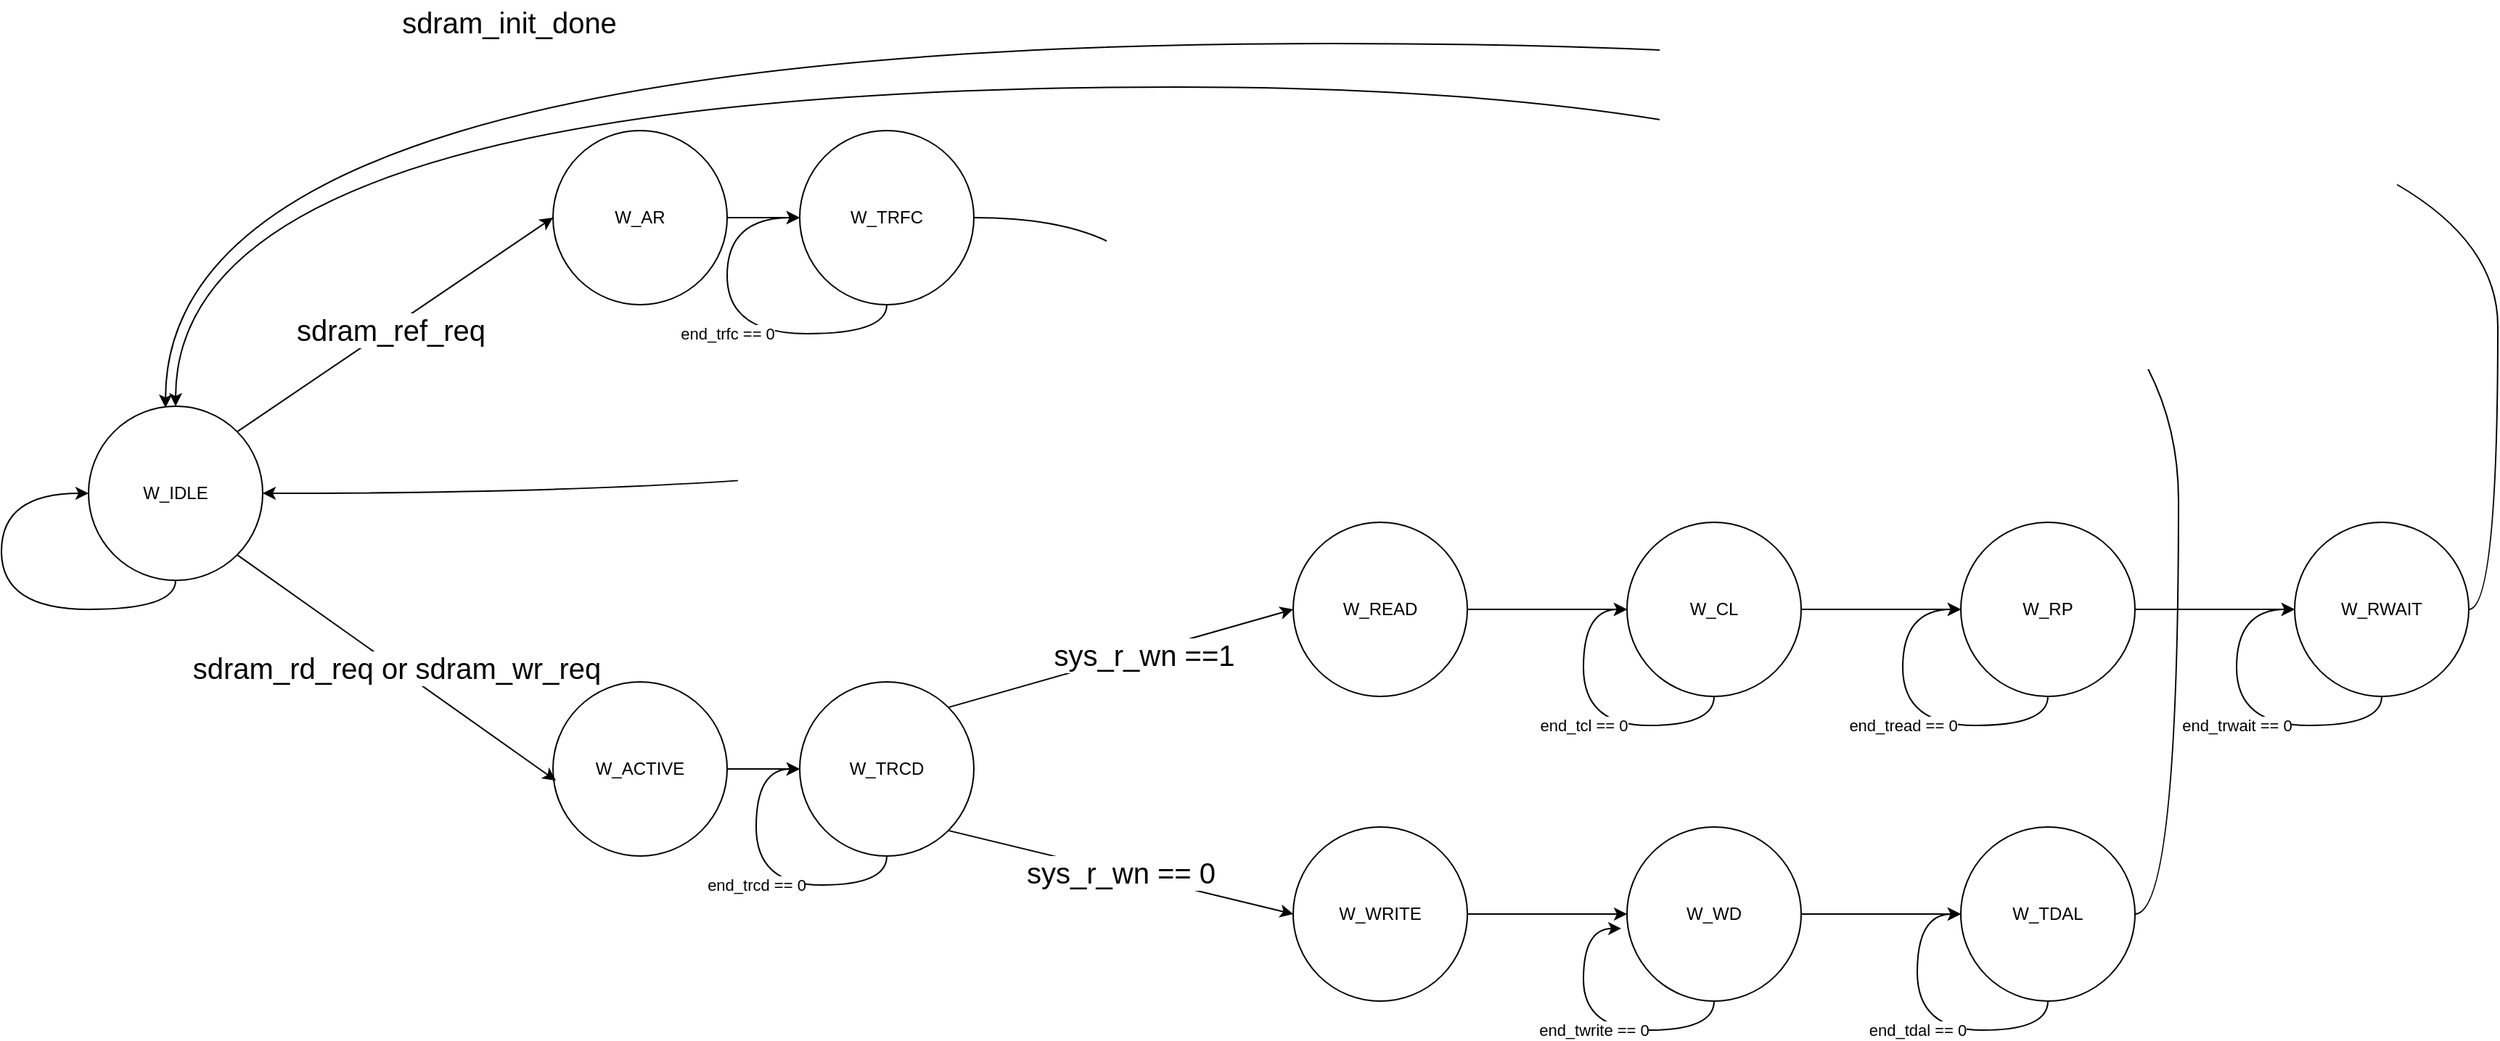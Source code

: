 <mxfile version="22.1.2" type="github">
  <diagram name="Page-1" id="mwbrezi8qCxRVFZS6meD">
    <mxGraphModel dx="1434" dy="746" grid="1" gridSize="10" guides="1" tooltips="1" connect="1" arrows="1" fold="1" page="1" pageScale="1" pageWidth="850" pageHeight="1100" math="0" shadow="0">
      <root>
        <mxCell id="0" />
        <mxCell id="1" parent="0" />
        <mxCell id="TxkGYKrc0bfTCIRN7Eu5-1" value="W_IDLE" style="ellipse;whiteSpace=wrap;html=1;aspect=fixed;" parent="1" vertex="1">
          <mxGeometry x="280" y="290" width="120" height="120" as="geometry" />
        </mxCell>
        <mxCell id="TxkGYKrc0bfTCIRN7Eu5-41" style="edgeStyle=orthogonalEdgeStyle;rounded=0;orthogonalLoop=1;jettySize=auto;html=1;exitX=1;exitY=0.5;exitDx=0;exitDy=0;entryX=0;entryY=0.5;entryDx=0;entryDy=0;" parent="1" source="TxkGYKrc0bfTCIRN7Eu5-2" target="TxkGYKrc0bfTCIRN7Eu5-40" edge="1">
          <mxGeometry relative="1" as="geometry" />
        </mxCell>
        <mxCell id="TxkGYKrc0bfTCIRN7Eu5-2" value="W_AR" style="ellipse;whiteSpace=wrap;html=1;aspect=fixed;" parent="1" vertex="1">
          <mxGeometry x="600" y="100" width="120" height="120" as="geometry" />
        </mxCell>
        <mxCell id="TxkGYKrc0bfTCIRN7Eu5-4" style="rounded=0;orthogonalLoop=1;jettySize=auto;html=1;exitX=1;exitY=0;exitDx=0;exitDy=0;entryX=0;entryY=0.5;entryDx=0;entryDy=0;" parent="1" source="TxkGYKrc0bfTCIRN7Eu5-1" target="TxkGYKrc0bfTCIRN7Eu5-2" edge="1">
          <mxGeometry relative="1" as="geometry" />
        </mxCell>
        <mxCell id="TxkGYKrc0bfTCIRN7Eu5-5" value="&lt;font style=&quot;font-size: 20px;&quot;&gt;sdram_ref_req&lt;/font&gt;" style="edgeLabel;html=1;align=center;verticalAlign=middle;resizable=0;points=[];" parent="TxkGYKrc0bfTCIRN7Eu5-4" vertex="1" connectable="0">
          <mxGeometry x="-0.033" y="-1" relative="1" as="geometry">
            <mxPoint as="offset" />
          </mxGeometry>
        </mxCell>
        <mxCell id="TxkGYKrc0bfTCIRN7Eu5-14" style="edgeStyle=orthogonalEdgeStyle;rounded=0;orthogonalLoop=1;jettySize=auto;html=1;exitX=1;exitY=0.5;exitDx=0;exitDy=0;entryX=0;entryY=0.5;entryDx=0;entryDy=0;" parent="1" source="TxkGYKrc0bfTCIRN7Eu5-6" target="TxkGYKrc0bfTCIRN7Eu5-13" edge="1">
          <mxGeometry relative="1" as="geometry" />
        </mxCell>
        <mxCell id="TxkGYKrc0bfTCIRN7Eu5-6" value="W_ACTIVE" style="ellipse;whiteSpace=wrap;html=1;aspect=fixed;" parent="1" vertex="1">
          <mxGeometry x="600" y="480" width="120" height="120" as="geometry" />
        </mxCell>
        <mxCell id="TxkGYKrc0bfTCIRN7Eu5-7" value="&lt;font style=&quot;font-size: 20px;&quot;&gt;sdram_rd_req or sdram_wr_req&lt;/font&gt;" style="rounded=0;orthogonalLoop=1;jettySize=auto;html=1;exitX=1;exitY=1;exitDx=0;exitDy=0;entryX=0.017;entryY=0.567;entryDx=0;entryDy=0;entryPerimeter=0;" parent="1" source="TxkGYKrc0bfTCIRN7Eu5-1" target="TxkGYKrc0bfTCIRN7Eu5-6" edge="1">
          <mxGeometry relative="1" as="geometry" />
        </mxCell>
        <mxCell id="TxkGYKrc0bfTCIRN7Eu5-8" style="edgeStyle=orthogonalEdgeStyle;rounded=0;orthogonalLoop=1;jettySize=auto;html=1;exitX=0.5;exitY=1;exitDx=0;exitDy=0;entryX=0;entryY=0.5;entryDx=0;entryDy=0;curved=1;" parent="1" source="TxkGYKrc0bfTCIRN7Eu5-1" target="TxkGYKrc0bfTCIRN7Eu5-1" edge="1">
          <mxGeometry relative="1" as="geometry">
            <Array as="points">
              <mxPoint x="340" y="430" />
              <mxPoint x="220" y="430" />
              <mxPoint x="220" y="350" />
            </Array>
          </mxGeometry>
        </mxCell>
        <mxCell id="TxkGYKrc0bfTCIRN7Eu5-9" value="&lt;font style=&quot;font-size: 20px;&quot;&gt;sdram_init_done&lt;/font&gt;" style="text;strokeColor=none;align=center;fillColor=none;html=1;verticalAlign=middle;whiteSpace=wrap;rounded=0;" parent="1" vertex="1">
          <mxGeometry x="540" y="10" width="60" height="30" as="geometry" />
        </mxCell>
        <mxCell id="TxkGYKrc0bfTCIRN7Eu5-18" style="rounded=0;orthogonalLoop=1;jettySize=auto;html=1;exitX=1;exitY=0;exitDx=0;exitDy=0;entryX=0;entryY=0.5;entryDx=0;entryDy=0;" parent="1" source="TxkGYKrc0bfTCIRN7Eu5-13" target="TxkGYKrc0bfTCIRN7Eu5-16" edge="1">
          <mxGeometry relative="1" as="geometry" />
        </mxCell>
        <mxCell id="TxkGYKrc0bfTCIRN7Eu5-20" value="&lt;font style=&quot;font-size: 20px;&quot;&gt;sys_r_wn ==1&lt;/font&gt;" style="edgeLabel;html=1;align=center;verticalAlign=middle;resizable=0;points=[];" parent="TxkGYKrc0bfTCIRN7Eu5-18" vertex="1" connectable="0">
          <mxGeometry x="0.13" y="-1" relative="1" as="geometry">
            <mxPoint as="offset" />
          </mxGeometry>
        </mxCell>
        <mxCell id="TxkGYKrc0bfTCIRN7Eu5-19" value="&lt;font style=&quot;font-size: 20px;&quot;&gt;sys_r_wn == 0&lt;/font&gt;" style="rounded=0;orthogonalLoop=1;jettySize=auto;html=1;exitX=1;exitY=1;exitDx=0;exitDy=0;entryX=0;entryY=0.5;entryDx=0;entryDy=0;" parent="1" source="TxkGYKrc0bfTCIRN7Eu5-13" target="TxkGYKrc0bfTCIRN7Eu5-17" edge="1">
          <mxGeometry relative="1" as="geometry" />
        </mxCell>
        <mxCell id="TxkGYKrc0bfTCIRN7Eu5-13" value="W_TRCD" style="ellipse;whiteSpace=wrap;html=1;aspect=fixed;" parent="1" vertex="1">
          <mxGeometry x="770" y="480" width="120" height="120" as="geometry" />
        </mxCell>
        <mxCell id="TxkGYKrc0bfTCIRN7Eu5-24" style="edgeStyle=orthogonalEdgeStyle;rounded=0;orthogonalLoop=1;jettySize=auto;html=1;exitX=1;exitY=0.5;exitDx=0;exitDy=0;entryX=0;entryY=0.5;entryDx=0;entryDy=0;" parent="1" source="TxkGYKrc0bfTCIRN7Eu5-16" target="TxkGYKrc0bfTCIRN7Eu5-23" edge="1">
          <mxGeometry relative="1" as="geometry" />
        </mxCell>
        <mxCell id="TxkGYKrc0bfTCIRN7Eu5-16" value="W_READ" style="ellipse;whiteSpace=wrap;html=1;aspect=fixed;" parent="1" vertex="1">
          <mxGeometry x="1110" y="370" width="120" height="120" as="geometry" />
        </mxCell>
        <mxCell id="TxkGYKrc0bfTCIRN7Eu5-34" style="edgeStyle=orthogonalEdgeStyle;rounded=0;orthogonalLoop=1;jettySize=auto;html=1;entryX=0;entryY=0.5;entryDx=0;entryDy=0;" parent="1" source="TxkGYKrc0bfTCIRN7Eu5-17" target="TxkGYKrc0bfTCIRN7Eu5-33" edge="1">
          <mxGeometry relative="1" as="geometry" />
        </mxCell>
        <mxCell id="TxkGYKrc0bfTCIRN7Eu5-17" value="W_WRITE" style="ellipse;whiteSpace=wrap;html=1;aspect=fixed;" parent="1" vertex="1">
          <mxGeometry x="1110" y="580" width="120" height="120" as="geometry" />
        </mxCell>
        <mxCell id="TxkGYKrc0bfTCIRN7Eu5-22" value="end_trcd == 0" style="edgeStyle=orthogonalEdgeStyle;rounded=0;orthogonalLoop=1;jettySize=auto;html=1;exitX=0.5;exitY=1;exitDx=0;exitDy=0;entryX=0;entryY=0.5;entryDx=0;entryDy=0;curved=1;" parent="1" source="TxkGYKrc0bfTCIRN7Eu5-13" target="TxkGYKrc0bfTCIRN7Eu5-13" edge="1">
          <mxGeometry relative="1" as="geometry">
            <Array as="points">
              <mxPoint x="830" y="620" />
              <mxPoint x="740" y="620" />
              <mxPoint x="740" y="540" />
            </Array>
          </mxGeometry>
        </mxCell>
        <mxCell id="TxkGYKrc0bfTCIRN7Eu5-27" style="edgeStyle=orthogonalEdgeStyle;rounded=0;orthogonalLoop=1;jettySize=auto;html=1;exitX=1;exitY=0.5;exitDx=0;exitDy=0;entryX=0;entryY=0.5;entryDx=0;entryDy=0;" parent="1" source="TxkGYKrc0bfTCIRN7Eu5-23" target="TxkGYKrc0bfTCIRN7Eu5-26" edge="1">
          <mxGeometry relative="1" as="geometry" />
        </mxCell>
        <mxCell id="TxkGYKrc0bfTCIRN7Eu5-23" value="W_CL" style="ellipse;whiteSpace=wrap;html=1;aspect=fixed;" parent="1" vertex="1">
          <mxGeometry x="1340" y="370" width="120" height="120" as="geometry" />
        </mxCell>
        <mxCell id="TxkGYKrc0bfTCIRN7Eu5-25" value="end_tcl == 0" style="edgeStyle=orthogonalEdgeStyle;rounded=0;orthogonalLoop=1;jettySize=auto;html=1;exitX=0.5;exitY=1;exitDx=0;exitDy=0;entryX=0;entryY=0.5;entryDx=0;entryDy=0;curved=1;" parent="1" source="TxkGYKrc0bfTCIRN7Eu5-23" target="TxkGYKrc0bfTCIRN7Eu5-23" edge="1">
          <mxGeometry relative="1" as="geometry">
            <Array as="points">
              <mxPoint x="1400" y="510" />
              <mxPoint x="1310" y="510" />
              <mxPoint x="1310" y="430" />
            </Array>
          </mxGeometry>
        </mxCell>
        <mxCell id="TxkGYKrc0bfTCIRN7Eu5-31" style="edgeStyle=orthogonalEdgeStyle;rounded=0;orthogonalLoop=1;jettySize=auto;html=1;exitX=1;exitY=0.5;exitDx=0;exitDy=0;" parent="1" source="TxkGYKrc0bfTCIRN7Eu5-26" target="TxkGYKrc0bfTCIRN7Eu5-30" edge="1">
          <mxGeometry relative="1" as="geometry" />
        </mxCell>
        <mxCell id="TxkGYKrc0bfTCIRN7Eu5-26" value="W_RP" style="ellipse;whiteSpace=wrap;html=1;aspect=fixed;" parent="1" vertex="1">
          <mxGeometry x="1570" y="370" width="120" height="120" as="geometry" />
        </mxCell>
        <mxCell id="TxkGYKrc0bfTCIRN7Eu5-28" value="end_tread == 0" style="edgeStyle=orthogonalEdgeStyle;rounded=0;orthogonalLoop=1;jettySize=auto;html=1;exitX=0.5;exitY=1;exitDx=0;exitDy=0;entryX=0;entryY=0.5;entryDx=0;entryDy=0;curved=1;" parent="1" source="TxkGYKrc0bfTCIRN7Eu5-26" target="TxkGYKrc0bfTCIRN7Eu5-26" edge="1">
          <mxGeometry relative="1" as="geometry">
            <Array as="points">
              <mxPoint x="1630" y="510" />
              <mxPoint x="1530" y="510" />
              <mxPoint x="1530" y="430" />
            </Array>
          </mxGeometry>
        </mxCell>
        <mxCell id="TxkGYKrc0bfTCIRN7Eu5-29" style="edgeStyle=orthogonalEdgeStyle;rounded=0;orthogonalLoop=1;jettySize=auto;html=1;exitX=1;exitY=0.5;exitDx=0;exitDy=0;entryX=0.442;entryY=0.008;entryDx=0;entryDy=0;entryPerimeter=0;curved=1;" parent="1" source="TxkGYKrc0bfTCIRN7Eu5-30" target="TxkGYKrc0bfTCIRN7Eu5-1" edge="1">
          <mxGeometry relative="1" as="geometry">
            <Array as="points">
              <mxPoint x="1940" y="430" />
              <mxPoint x="1940" y="40" />
              <mxPoint x="333" y="40" />
            </Array>
          </mxGeometry>
        </mxCell>
        <mxCell id="TxkGYKrc0bfTCIRN7Eu5-30" value="W_RWAIT" style="ellipse;whiteSpace=wrap;html=1;aspect=fixed;" parent="1" vertex="1">
          <mxGeometry x="1800" y="370" width="120" height="120" as="geometry" />
        </mxCell>
        <mxCell id="TxkGYKrc0bfTCIRN7Eu5-32" value="end_trwait == 0" style="edgeStyle=orthogonalEdgeStyle;rounded=0;orthogonalLoop=1;jettySize=auto;html=1;exitX=0.5;exitY=1;exitDx=0;exitDy=0;entryX=0;entryY=0.5;entryDx=0;entryDy=0;curved=1;" parent="1" source="TxkGYKrc0bfTCIRN7Eu5-30" target="TxkGYKrc0bfTCIRN7Eu5-30" edge="1">
          <mxGeometry relative="1" as="geometry">
            <Array as="points">
              <mxPoint x="1860" y="510" />
              <mxPoint x="1760" y="510" />
              <mxPoint x="1760" y="430" />
            </Array>
          </mxGeometry>
        </mxCell>
        <mxCell id="TxkGYKrc0bfTCIRN7Eu5-37" style="edgeStyle=orthogonalEdgeStyle;rounded=0;orthogonalLoop=1;jettySize=auto;html=1;exitX=1;exitY=0.5;exitDx=0;exitDy=0;entryX=0;entryY=0.5;entryDx=0;entryDy=0;" parent="1" source="TxkGYKrc0bfTCIRN7Eu5-33" target="TxkGYKrc0bfTCIRN7Eu5-36" edge="1">
          <mxGeometry relative="1" as="geometry" />
        </mxCell>
        <mxCell id="TxkGYKrc0bfTCIRN7Eu5-33" value="W_WD" style="ellipse;whiteSpace=wrap;html=1;aspect=fixed;" parent="1" vertex="1">
          <mxGeometry x="1340" y="580" width="120" height="120" as="geometry" />
        </mxCell>
        <mxCell id="TxkGYKrc0bfTCIRN7Eu5-35" value="end_twrite == 0" style="edgeStyle=orthogonalEdgeStyle;rounded=0;orthogonalLoop=1;jettySize=auto;html=1;exitX=0.5;exitY=1;exitDx=0;exitDy=0;entryX=-0.033;entryY=0.583;entryDx=0;entryDy=0;entryPerimeter=0;curved=1;" parent="1" source="TxkGYKrc0bfTCIRN7Eu5-33" target="TxkGYKrc0bfTCIRN7Eu5-33" edge="1">
          <mxGeometry relative="1" as="geometry">
            <Array as="points">
              <mxPoint x="1400" y="720" />
              <mxPoint x="1310" y="720" />
              <mxPoint x="1310" y="650" />
            </Array>
          </mxGeometry>
        </mxCell>
        <mxCell id="TxkGYKrc0bfTCIRN7Eu5-39" style="edgeStyle=orthogonalEdgeStyle;rounded=0;orthogonalLoop=1;jettySize=auto;html=1;exitX=1;exitY=0.5;exitDx=0;exitDy=0;entryX=0.5;entryY=0;entryDx=0;entryDy=0;curved=1;" parent="1" source="TxkGYKrc0bfTCIRN7Eu5-36" target="TxkGYKrc0bfTCIRN7Eu5-1" edge="1">
          <mxGeometry relative="1" as="geometry">
            <Array as="points">
              <mxPoint x="1720" y="640" />
              <mxPoint x="1720" y="70" />
              <mxPoint x="340" y="70" />
            </Array>
          </mxGeometry>
        </mxCell>
        <mxCell id="TxkGYKrc0bfTCIRN7Eu5-36" value="W_TDAL" style="ellipse;whiteSpace=wrap;html=1;aspect=fixed;" parent="1" vertex="1">
          <mxGeometry x="1570" y="580" width="120" height="120" as="geometry" />
        </mxCell>
        <mxCell id="TxkGYKrc0bfTCIRN7Eu5-38" value="end_tdal == 0" style="edgeStyle=orthogonalEdgeStyle;rounded=0;orthogonalLoop=1;jettySize=auto;html=1;exitX=0.5;exitY=1;exitDx=0;exitDy=0;entryX=0;entryY=0.5;entryDx=0;entryDy=0;curved=1;" parent="1" source="TxkGYKrc0bfTCIRN7Eu5-36" target="TxkGYKrc0bfTCIRN7Eu5-36" edge="1">
          <mxGeometry relative="1" as="geometry">
            <Array as="points">
              <mxPoint x="1630" y="720" />
              <mxPoint x="1540" y="720" />
              <mxPoint x="1540" y="640" />
            </Array>
          </mxGeometry>
        </mxCell>
        <mxCell id="TxkGYKrc0bfTCIRN7Eu5-43" style="edgeStyle=orthogonalEdgeStyle;rounded=0;orthogonalLoop=1;jettySize=auto;html=1;exitX=1;exitY=0.5;exitDx=0;exitDy=0;entryX=1;entryY=0.5;entryDx=0;entryDy=0;curved=1;" parent="1" source="TxkGYKrc0bfTCIRN7Eu5-40" target="TxkGYKrc0bfTCIRN7Eu5-1" edge="1">
          <mxGeometry relative="1" as="geometry">
            <Array as="points">
              <mxPoint x="1030" y="160" />
              <mxPoint x="1030" y="350" />
            </Array>
          </mxGeometry>
        </mxCell>
        <mxCell id="TxkGYKrc0bfTCIRN7Eu5-40" value="W_TRFC" style="ellipse;whiteSpace=wrap;html=1;aspect=fixed;" parent="1" vertex="1">
          <mxGeometry x="770" y="100" width="120" height="120" as="geometry" />
        </mxCell>
        <mxCell id="TxkGYKrc0bfTCIRN7Eu5-42" value="end_trfc == 0" style="edgeStyle=orthogonalEdgeStyle;rounded=0;orthogonalLoop=1;jettySize=auto;html=1;exitX=0.5;exitY=1;exitDx=0;exitDy=0;entryX=0;entryY=0.5;entryDx=0;entryDy=0;curved=1;" parent="1" source="TxkGYKrc0bfTCIRN7Eu5-40" target="TxkGYKrc0bfTCIRN7Eu5-40" edge="1">
          <mxGeometry relative="1" as="geometry">
            <Array as="points">
              <mxPoint x="830" y="240" />
              <mxPoint x="720" y="240" />
              <mxPoint x="720" y="160" />
            </Array>
          </mxGeometry>
        </mxCell>
      </root>
    </mxGraphModel>
  </diagram>
</mxfile>
